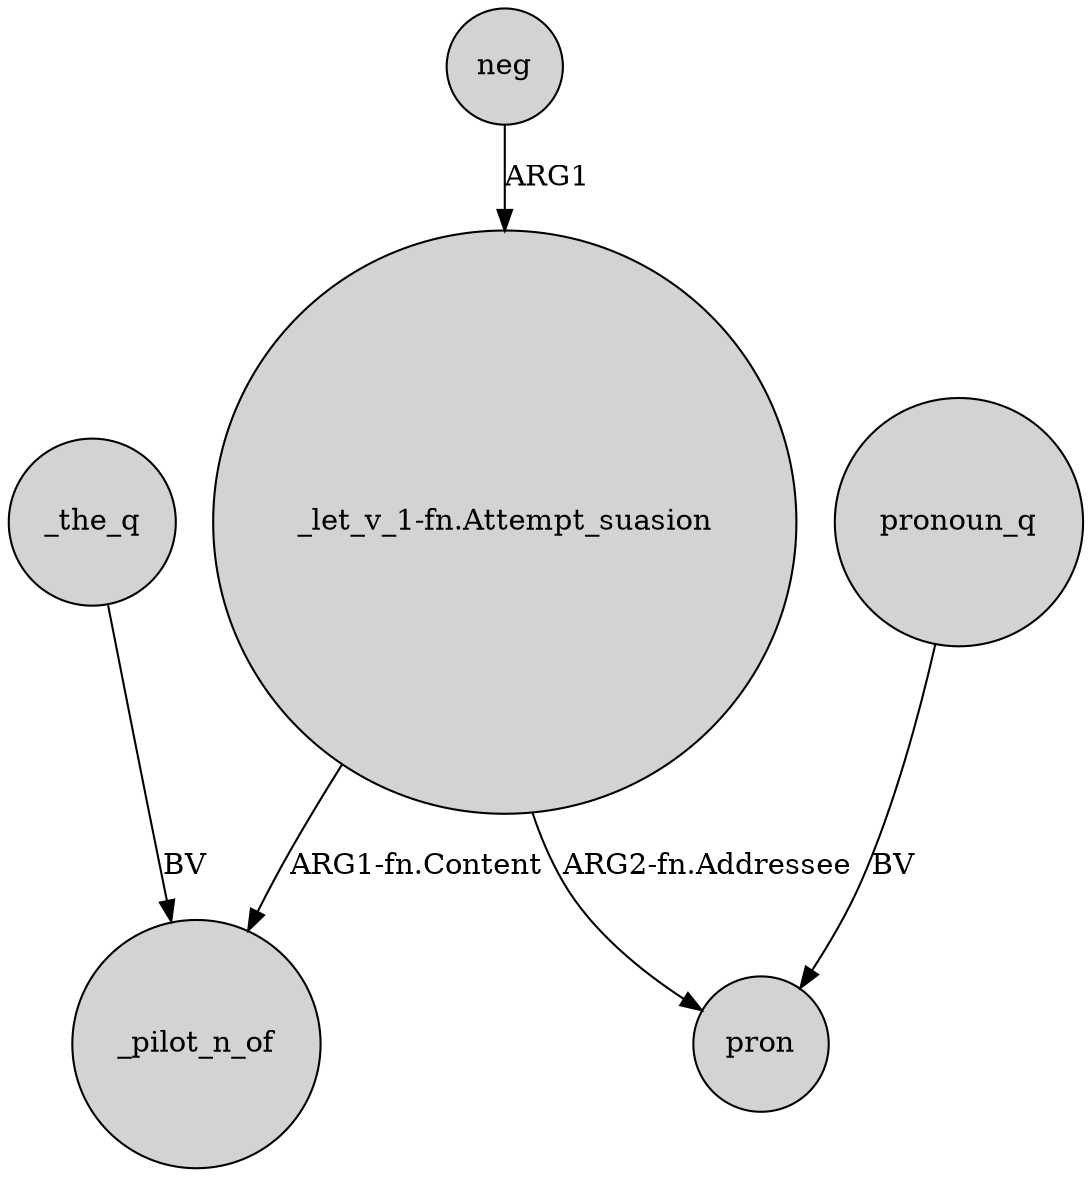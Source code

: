 digraph {
	node [shape=circle style=filled]
	"_let_v_1-fn.Attempt_suasion" -> _pilot_n_of [label="ARG1-fn.Content"]
	neg -> "_let_v_1-fn.Attempt_suasion" [label=ARG1]
	pronoun_q -> pron [label=BV]
	"_let_v_1-fn.Attempt_suasion" -> pron [label="ARG2-fn.Addressee"]
	_the_q -> _pilot_n_of [label=BV]
}
